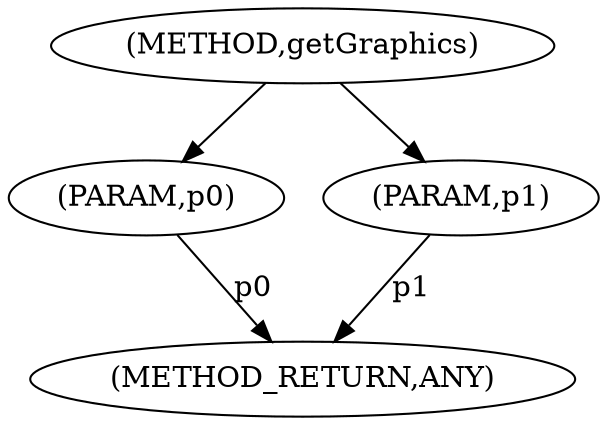digraph "getGraphics" {  
"1483" [label = <(METHOD,getGraphics)> ]
"1487" [label = <(METHOD_RETURN,ANY)> ]
"1484" [label = <(PARAM,p0)> ]
"1485" [label = <(PARAM,p1)> ]
  "1484" -> "1487"  [ label = "p0"] 
  "1485" -> "1487"  [ label = "p1"] 
  "1483" -> "1484" 
  "1483" -> "1485" 
}
